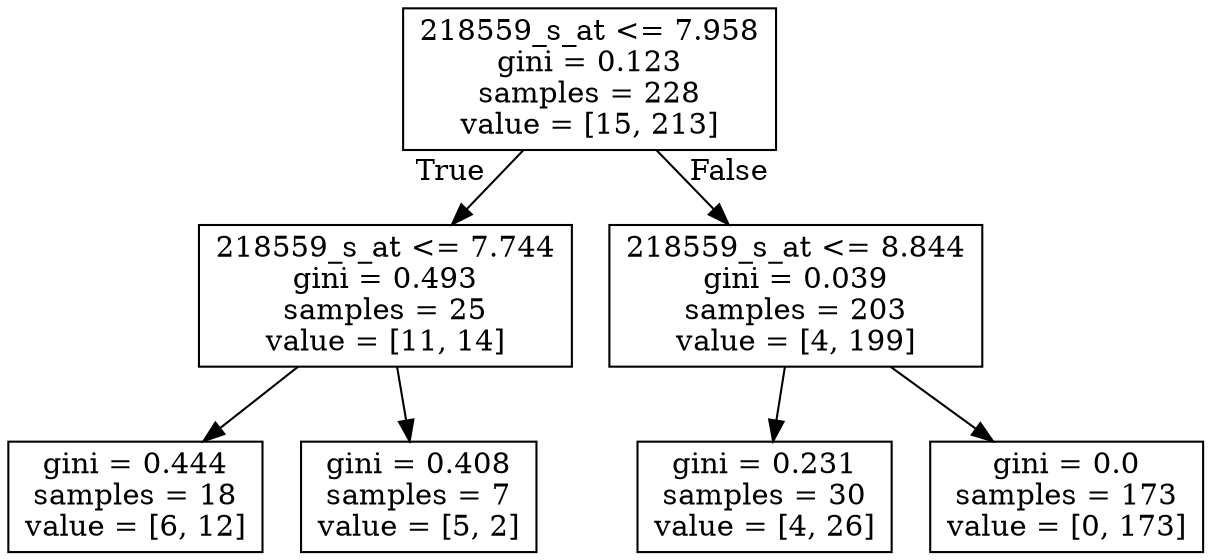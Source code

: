 digraph Tree {
node [shape=box] ;
0 [label="218559_s_at <= 7.958\ngini = 0.123\nsamples = 228\nvalue = [15, 213]"] ;
1 [label="218559_s_at <= 7.744\ngini = 0.493\nsamples = 25\nvalue = [11, 14]"] ;
0 -> 1 [labeldistance=2.5, labelangle=45, headlabel="True"] ;
2 [label="gini = 0.444\nsamples = 18\nvalue = [6, 12]"] ;
1 -> 2 ;
3 [label="gini = 0.408\nsamples = 7\nvalue = [5, 2]"] ;
1 -> 3 ;
4 [label="218559_s_at <= 8.844\ngini = 0.039\nsamples = 203\nvalue = [4, 199]"] ;
0 -> 4 [labeldistance=2.5, labelangle=-45, headlabel="False"] ;
5 [label="gini = 0.231\nsamples = 30\nvalue = [4, 26]"] ;
4 -> 5 ;
6 [label="gini = 0.0\nsamples = 173\nvalue = [0, 173]"] ;
4 -> 6 ;
}